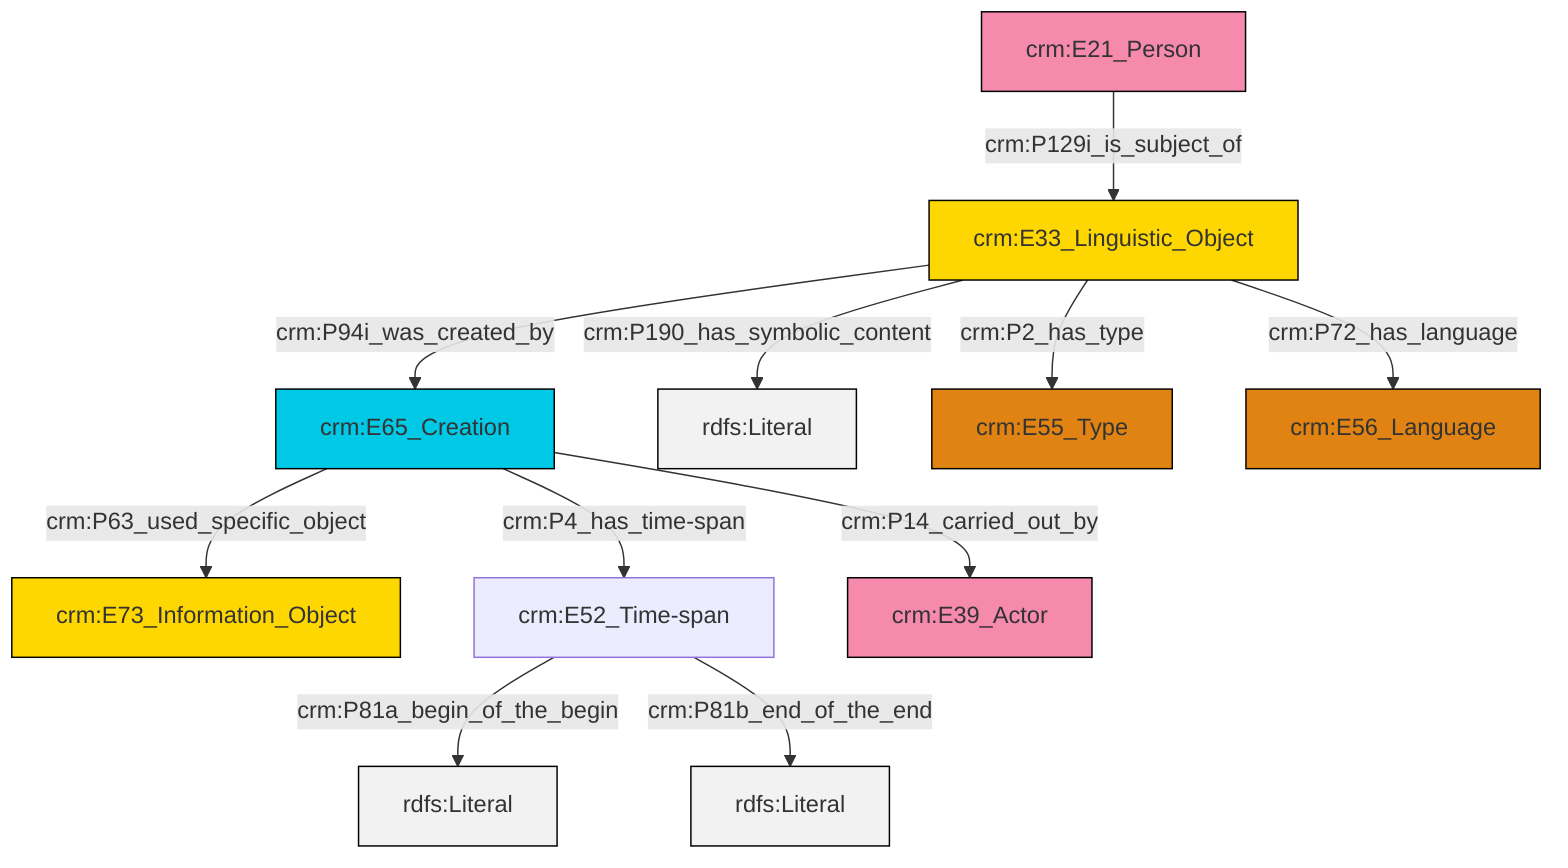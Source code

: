 graph TD
classDef Literal fill:#f2f2f2,stroke:#000000;
classDef CRM_Entity fill:#FFFFFF,stroke:#000000;
classDef Temporal_Entity fill:#00C9E6, stroke:#000000;
classDef Type fill:#E18312, stroke:#000000;
classDef Time-Span fill:#2C9C91, stroke:#000000;
classDef Appellation fill:#FFEB7F, stroke:#000000;
classDef Place fill:#008836, stroke:#000000;
classDef Persistent_Item fill:#B266B2, stroke:#000000;
classDef Conceptual_Object fill:#FFD700, stroke:#000000;
classDef Physical_Thing fill:#D2B48C, stroke:#000000;
classDef Actor fill:#f58aad, stroke:#000000;
classDef PC_Classes fill:#4ce600, stroke:#000000;
classDef Multi fill:#cccccc,stroke:#000000;

0["crm:E21_Person"]:::Actor -->|crm:P129i_is_subject_of| 1["crm:E33_Linguistic_Object"]:::Conceptual_Object
2["crm:E65_Creation"]:::Temporal_Entity -->|crm:P63_used_specific_object| 3["crm:E73_Information_Object"]:::Conceptual_Object
1["crm:E33_Linguistic_Object"]:::Conceptual_Object -->|crm:P94i_was_created_by| 2["crm:E65_Creation"]:::Temporal_Entity
1["crm:E33_Linguistic_Object"]:::Conceptual_Object -->|crm:P190_has_symbolic_content| 8[rdfs:Literal]:::Literal
1["crm:E33_Linguistic_Object"]:::Conceptual_Object -->|crm:P2_has_type| 10["crm:E55_Type"]:::Type
2["crm:E65_Creation"]:::Temporal_Entity -->|crm:P4_has_time-span| 4["crm:E52_Time-span"]:::Default
1["crm:E33_Linguistic_Object"]:::Conceptual_Object -->|crm:P72_has_language| 15["crm:E56_Language"]:::Type
4["crm:E52_Time-span"]:::Default -->|crm:P81a_begin_of_the_begin| 16[rdfs:Literal]:::Literal
4["crm:E52_Time-span"]:::Default -->|crm:P81b_end_of_the_end| 17[rdfs:Literal]:::Literal
2["crm:E65_Creation"]:::Temporal_Entity -->|crm:P14_carried_out_by| 6["crm:E39_Actor"]:::Actor